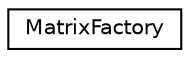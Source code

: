digraph "Graphical Class Hierarchy"
{
 // INTERACTIVE_SVG=YES
  edge [fontname="Helvetica",fontsize="10",labelfontname="Helvetica",labelfontsize="10"];
  node [fontname="Helvetica",fontsize="10",shape=record];
  rankdir="LR";
  Node1 [label="MatrixFactory",height=0.2,width=0.4,color="black", fillcolor="white", style="filled",URL="$class_matrix_factory.html",tooltip="Use this class to create instances of Matrix. "];
}

